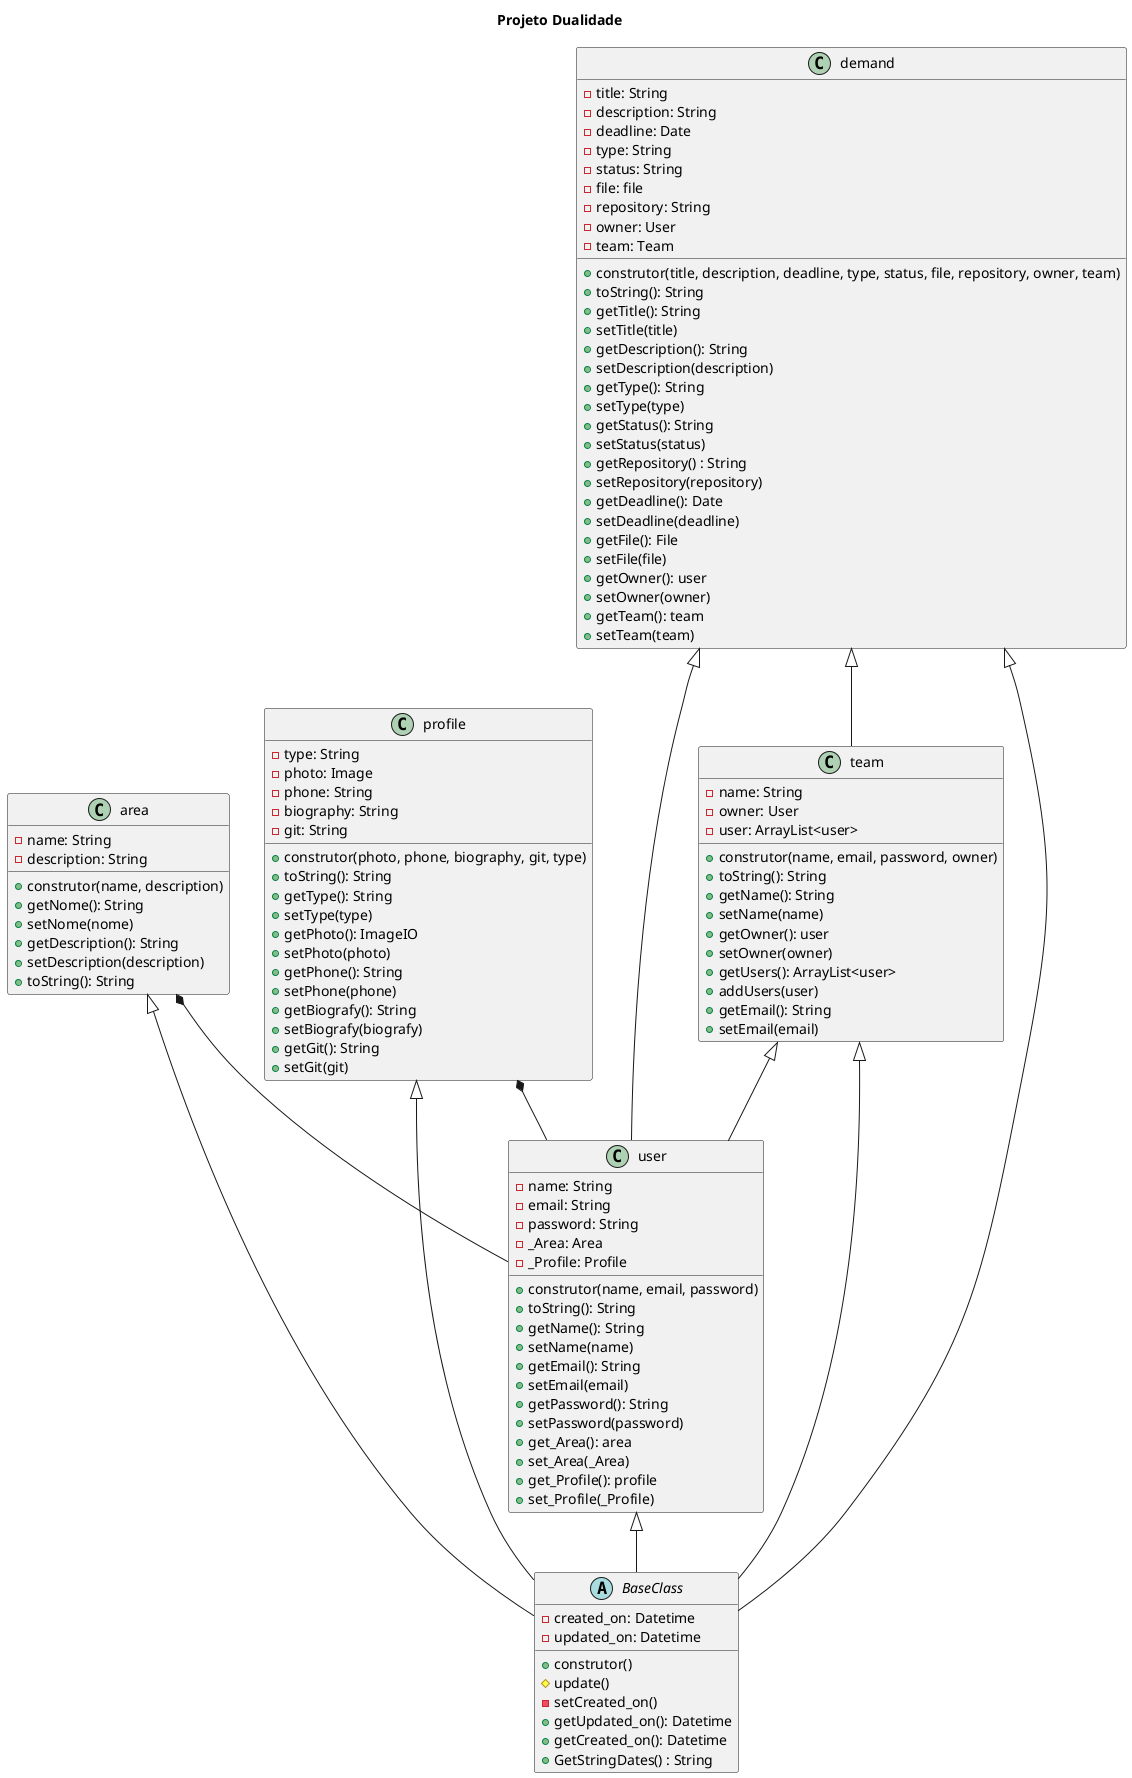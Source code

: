 @startuml Projeto Dualidade

title Projeto Dualidade

class area{
    - name: String
    - description: String
    + construtor(name, description)
    + getNome(): String
    + setNome(nome)
    + getDescription(): String
    + setDescription(description)
    + toString(): String
}

class profile{
    - type: String
    - photo: Image
    - phone: String
    - biography: String
    - git: String
    + construtor(photo, phone, biography, git, type)
    + toString(): String
    + getType(): String
    + setType(type) 
    + getPhoto(): ImageIO
    + setPhoto(photo) 
    + getPhone(): String
    + setPhone(phone) 
    + getBiografy(): String
    + setBiografy(biografy) 
    + getGit(): String
    + setGit(git) 
}

class user{
    - name: String 
    - email: String
    - password: String
    - _Area: Area
    - _Profile: Profile
    + construtor(name, email, password)
    + toString(): String
    + getName(): String 
    + setName(name) 
    + getEmail(): String 
    + setEmail(email) 
    + getPassword(): String
    + setPassword(password) 
    + get_Area(): area
    + set_Area(_Area) 
    + get_Profile(): profile
    + set_Profile(_Profile) 
}

class team{
    - name: String
    - owner: User
    - user: ArrayList<user>
    + construtor(name, email, password, owner)
    + toString(): String
    + getName(): String
    + setName(name) 
    + getOwner(): user
    + setOwner(owner) 
    + getUsers(): ArrayList<user>
    + addUsers(user)
    + getEmail(): String
    + setEmail(email)
}

class demand{
    - title: String
    - description: String
    - deadline: Date
    - type: String
    - status: String
    - file: file
    - repository: String
    - owner: User
    - team: Team
    + construtor(title, description, deadline, type, status, file, repository, owner, team)
    + toString(): String
    + getTitle(): String
    + setTitle(title) 
    + getDescription(): String
    + setDescription(description) 
    + getType(): String
    + setType(type) 
    + getStatus(): String
    + setStatus(status) 
    + getRepository() : String
    + setRepository(repository) 
    + getDeadline(): Date
    + setDeadline(deadline) 
    + getFile(): File
    + setFile(file) 
    + getOwner(): user
    + setOwner(owner) 
    + getTeam(): team
    + setTeam(team) 
}

abstract class BaseClass{
    - created_on: Datetime
    - updated_on: Datetime
    + construtor()
    # update()
    - setCreated_on()
    + getUpdated_on(): Datetime
    + getCreated_on(): Datetime
    + GetStringDates() : String
}

team <|-- BaseClass
demand <|-- BaseClass
area <|-- BaseClass
profile  <|-- BaseClass
user <|-- BaseClass
demand <|-- team
demand <|-- user
team <|-- user
profile *-- user
area *-- user

@enduml
